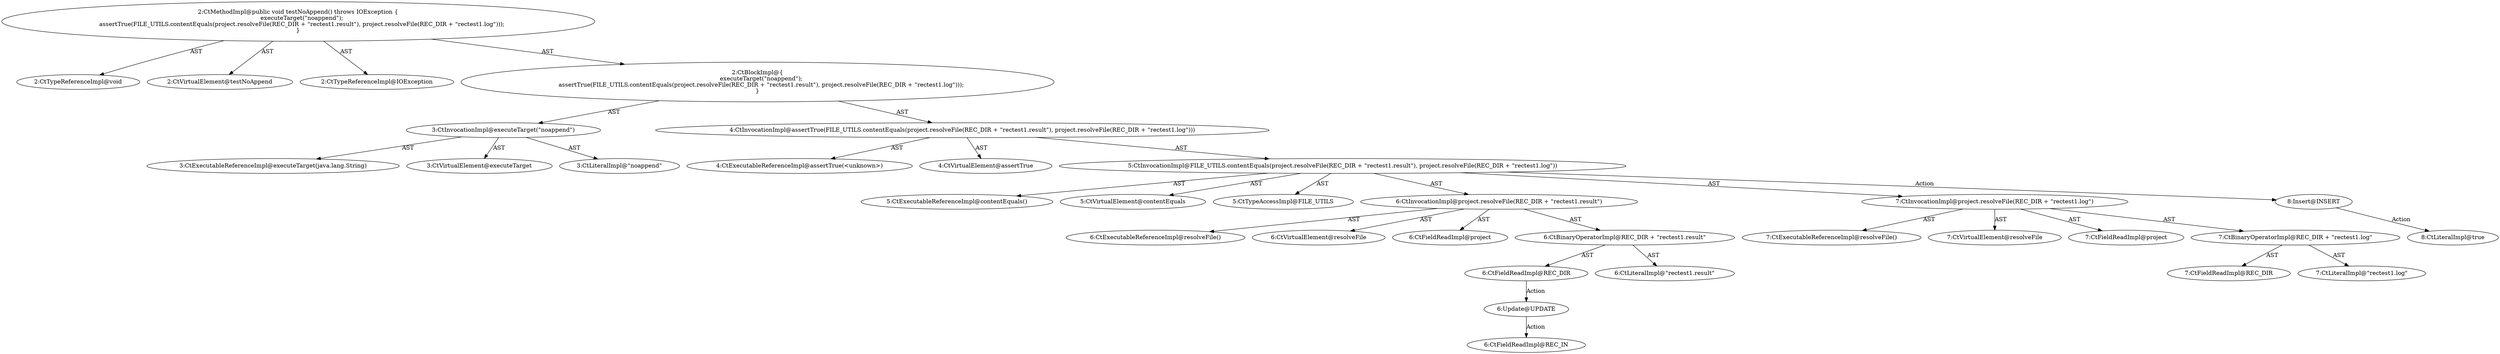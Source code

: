 digraph "testNoAppend#?" {
0 [label="2:CtTypeReferenceImpl@void" shape=ellipse]
1 [label="2:CtVirtualElement@testNoAppend" shape=ellipse]
2 [label="2:CtTypeReferenceImpl@IOException" shape=ellipse]
3 [label="3:CtExecutableReferenceImpl@executeTarget(java.lang.String)" shape=ellipse]
4 [label="3:CtVirtualElement@executeTarget" shape=ellipse]
5 [label="3:CtLiteralImpl@\"noappend\"" shape=ellipse]
6 [label="3:CtInvocationImpl@executeTarget(\"noappend\")" shape=ellipse]
7 [label="4:CtExecutableReferenceImpl@assertTrue(<unknown>)" shape=ellipse]
8 [label="4:CtVirtualElement@assertTrue" shape=ellipse]
9 [label="5:CtExecutableReferenceImpl@contentEquals()" shape=ellipse]
10 [label="5:CtVirtualElement@contentEquals" shape=ellipse]
11 [label="5:CtTypeAccessImpl@FILE_UTILS" shape=ellipse]
12 [label="6:CtExecutableReferenceImpl@resolveFile()" shape=ellipse]
13 [label="6:CtVirtualElement@resolveFile" shape=ellipse]
14 [label="6:CtFieldReadImpl@project" shape=ellipse]
15 [label="6:CtFieldReadImpl@REC_DIR" shape=ellipse]
16 [label="6:CtLiteralImpl@\"rectest1.result\"" shape=ellipse]
17 [label="6:CtBinaryOperatorImpl@REC_DIR + \"rectest1.result\"" shape=ellipse]
18 [label="6:CtInvocationImpl@project.resolveFile(REC_DIR + \"rectest1.result\")" shape=ellipse]
19 [label="7:CtExecutableReferenceImpl@resolveFile()" shape=ellipse]
20 [label="7:CtVirtualElement@resolveFile" shape=ellipse]
21 [label="7:CtFieldReadImpl@project" shape=ellipse]
22 [label="7:CtFieldReadImpl@REC_DIR" shape=ellipse]
23 [label="7:CtLiteralImpl@\"rectest1.log\"" shape=ellipse]
24 [label="7:CtBinaryOperatorImpl@REC_DIR + \"rectest1.log\"" shape=ellipse]
25 [label="7:CtInvocationImpl@project.resolveFile(REC_DIR + \"rectest1.log\")" shape=ellipse]
26 [label="5:CtInvocationImpl@FILE_UTILS.contentEquals(project.resolveFile(REC_DIR + \"rectest1.result\"), project.resolveFile(REC_DIR + \"rectest1.log\"))" shape=ellipse]
27 [label="4:CtInvocationImpl@assertTrue(FILE_UTILS.contentEquals(project.resolveFile(REC_DIR + \"rectest1.result\"), project.resolveFile(REC_DIR + \"rectest1.log\")))" shape=ellipse]
28 [label="2:CtBlockImpl@\{
    executeTarget(\"noappend\");
    assertTrue(FILE_UTILS.contentEquals(project.resolveFile(REC_DIR + \"rectest1.result\"), project.resolveFile(REC_DIR + \"rectest1.log\")));
\}" shape=ellipse]
29 [label="2:CtMethodImpl@public void testNoAppend() throws IOException \{
    executeTarget(\"noappend\");
    assertTrue(FILE_UTILS.contentEquals(project.resolveFile(REC_DIR + \"rectest1.result\"), project.resolveFile(REC_DIR + \"rectest1.log\")));
\}" shape=ellipse]
30 [label="6:Update@UPDATE" shape=ellipse]
31 [label="6:CtFieldReadImpl@REC_IN" shape=ellipse]
32 [label="8:Insert@INSERT" shape=ellipse]
33 [label="8:CtLiteralImpl@true" shape=ellipse]
6 -> 4 [label="AST"];
6 -> 3 [label="AST"];
6 -> 5 [label="AST"];
15 -> 30 [label="Action"];
17 -> 15 [label="AST"];
17 -> 16 [label="AST"];
18 -> 13 [label="AST"];
18 -> 14 [label="AST"];
18 -> 12 [label="AST"];
18 -> 17 [label="AST"];
24 -> 22 [label="AST"];
24 -> 23 [label="AST"];
25 -> 20 [label="AST"];
25 -> 21 [label="AST"];
25 -> 19 [label="AST"];
25 -> 24 [label="AST"];
26 -> 10 [label="AST"];
26 -> 11 [label="AST"];
26 -> 9 [label="AST"];
26 -> 18 [label="AST"];
26 -> 25 [label="AST"];
26 -> 32 [label="Action"];
27 -> 8 [label="AST"];
27 -> 7 [label="AST"];
27 -> 26 [label="AST"];
28 -> 6 [label="AST"];
28 -> 27 [label="AST"];
29 -> 1 [label="AST"];
29 -> 0 [label="AST"];
29 -> 2 [label="AST"];
29 -> 28 [label="AST"];
30 -> 31 [label="Action"];
32 -> 33 [label="Action"];
}